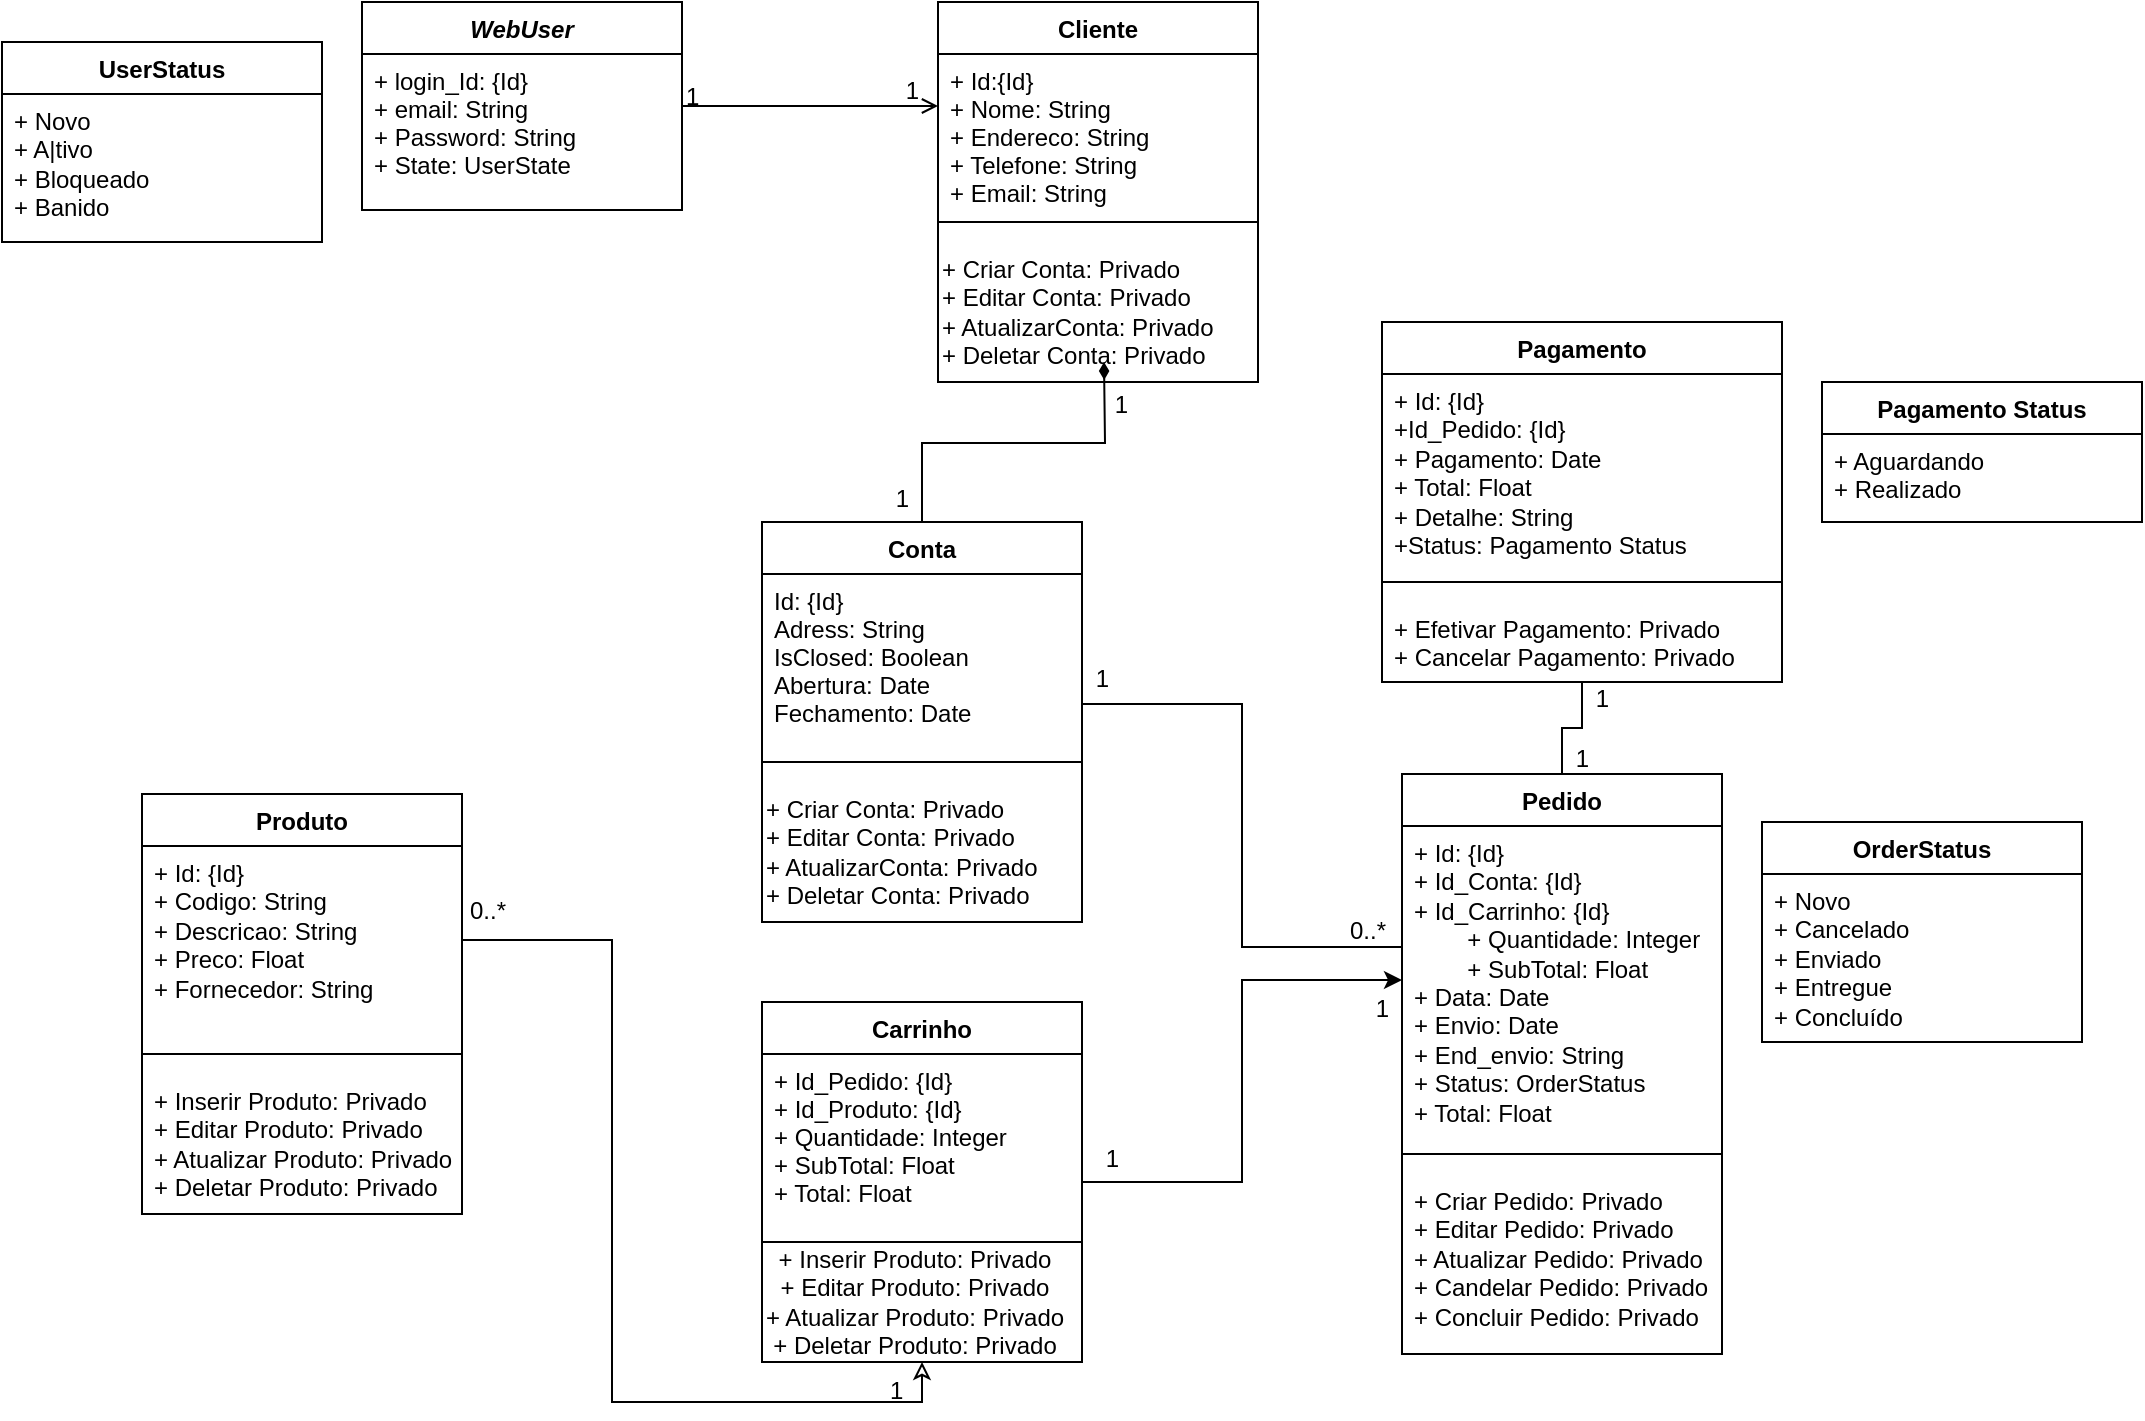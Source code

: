 <mxfile version="23.1.2" type="github">
  <diagram id="C5RBs43oDa-KdzZeNtuy" name="Page-1">
    <mxGraphModel dx="1500" dy="773" grid="0" gridSize="10" guides="1" tooltips="1" connect="1" arrows="1" fold="1" page="1" pageScale="1" pageWidth="827" pageHeight="1169" math="0" shadow="0">
      <root>
        <mxCell id="WIyWlLk6GJQsqaUBKTNV-0" />
        <mxCell id="WIyWlLk6GJQsqaUBKTNV-1" parent="WIyWlLk6GJQsqaUBKTNV-0" />
        <mxCell id="zkfFHV4jXpPFQw0GAbJ--0" value="WebUser" style="swimlane;fontStyle=3;align=center;verticalAlign=top;childLayout=stackLayout;horizontal=1;startSize=26;horizontalStack=0;resizeParent=1;resizeLast=0;collapsible=1;marginBottom=0;rounded=0;shadow=0;strokeWidth=1;" parent="WIyWlLk6GJQsqaUBKTNV-1" vertex="1">
          <mxGeometry x="220" y="120" width="160" height="104" as="geometry">
            <mxRectangle x="230" y="140" width="160" height="26" as="alternateBounds" />
          </mxGeometry>
        </mxCell>
        <mxCell id="zkfFHV4jXpPFQw0GAbJ--1" value="+ login_Id: {Id}&#xa;+ email: String&#xa;+ Password: String&#xa;+ State: UserState" style="text;align=left;verticalAlign=top;spacingLeft=4;spacingRight=4;overflow=hidden;rotatable=0;points=[[0,0.5],[1,0.5]];portConstraint=eastwest;" parent="zkfFHV4jXpPFQw0GAbJ--0" vertex="1">
          <mxGeometry y="26" width="160" height="74" as="geometry" />
        </mxCell>
        <mxCell id="6vJxtdhqhlmCiyLjWVfq-59" style="edgeStyle=orthogonalEdgeStyle;rounded=0;orthogonalLoop=1;jettySize=auto;html=1;entryX=0;entryY=0.5;entryDx=0;entryDy=0;" edge="1" parent="WIyWlLk6GJQsqaUBKTNV-1" source="zkfFHV4jXpPFQw0GAbJ--6" target="6vJxtdhqhlmCiyLjWVfq-28">
          <mxGeometry relative="1" as="geometry" />
        </mxCell>
        <mxCell id="zkfFHV4jXpPFQw0GAbJ--6" value="Carrinho" style="swimlane;fontStyle=1;align=center;verticalAlign=top;childLayout=stackLayout;horizontal=1;startSize=26;horizontalStack=0;resizeParent=1;resizeLast=0;collapsible=1;marginBottom=0;rounded=0;shadow=0;strokeWidth=1;" parent="WIyWlLk6GJQsqaUBKTNV-1" vertex="1">
          <mxGeometry x="420" y="620" width="160" height="180" as="geometry">
            <mxRectangle x="130" y="380" width="160" height="26" as="alternateBounds" />
          </mxGeometry>
        </mxCell>
        <mxCell id="zkfFHV4jXpPFQw0GAbJ--8" value="+ Id_Pedido: {Id}&#xa;+ Id_Produto: {Id}&#xa;+ Quantidade: Integer&#xa;+ SubTotal: Float&#xa;+ Total: Float" style="text;align=left;verticalAlign=top;spacingLeft=4;spacingRight=4;overflow=hidden;rotatable=0;points=[[0,0.5],[1,0.5]];portConstraint=eastwest;rounded=0;shadow=0;html=0;" parent="zkfFHV4jXpPFQw0GAbJ--6" vertex="1">
          <mxGeometry y="26" width="160" height="84" as="geometry" />
        </mxCell>
        <mxCell id="6vJxtdhqhlmCiyLjWVfq-63" value="" style="line;strokeWidth=1;fillColor=none;align=left;verticalAlign=middle;spacingTop=-1;spacingLeft=3;spacingRight=3;rotatable=0;labelPosition=right;points=[];portConstraint=eastwest;strokeColor=inherit;" vertex="1" parent="zkfFHV4jXpPFQw0GAbJ--6">
          <mxGeometry y="110" width="160" height="20" as="geometry" />
        </mxCell>
        <mxCell id="zkfFHV4jXpPFQw0GAbJ--13" value="Conta" style="swimlane;fontStyle=1;align=center;verticalAlign=top;childLayout=stackLayout;horizontal=1;startSize=26;horizontalStack=0;resizeParent=1;resizeLast=0;collapsible=1;marginBottom=0;rounded=0;shadow=0;strokeWidth=1;" parent="WIyWlLk6GJQsqaUBKTNV-1" vertex="1">
          <mxGeometry x="420" y="380" width="160" height="200" as="geometry">
            <mxRectangle x="511" y="330" width="170" height="26" as="alternateBounds" />
          </mxGeometry>
        </mxCell>
        <mxCell id="zkfFHV4jXpPFQw0GAbJ--14" value="Id: {Id}&#xa;Adress: String&#xa;IsClosed: Boolean&#xa;Abertura: Date&#xa;Fechamento: Date" style="text;align=left;verticalAlign=top;spacingLeft=4;spacingRight=4;overflow=hidden;rotatable=0;points=[[0,0.5],[1,0.5]];portConstraint=eastwest;" parent="zkfFHV4jXpPFQw0GAbJ--13" vertex="1">
          <mxGeometry y="26" width="160" height="84" as="geometry" />
        </mxCell>
        <mxCell id="6vJxtdhqhlmCiyLjWVfq-69" value="" style="line;strokeWidth=1;fillColor=none;align=left;verticalAlign=middle;spacingTop=-1;spacingLeft=3;spacingRight=3;rotatable=0;labelPosition=right;points=[];portConstraint=eastwest;strokeColor=inherit;" vertex="1" parent="zkfFHV4jXpPFQw0GAbJ--13">
          <mxGeometry y="110" width="160" height="20" as="geometry" />
        </mxCell>
        <mxCell id="6vJxtdhqhlmCiyLjWVfq-71" value="+ Criar Conta: Privado&lt;br&gt;+ Editar Conta&lt;span style=&quot;&quot;&gt;: Privado&lt;br&gt;&lt;/span&gt;+ AtualizarConta&lt;span style=&quot;&quot;&gt;: Privado&lt;/span&gt;&lt;br style=&quot;border-color: var(--border-color);&quot;&gt;+ Deletar Conta&lt;span style=&quot;&quot;&gt;: Privado&lt;/span&gt;" style="text;html=1;align=left;verticalAlign=middle;resizable=0;points=[];autosize=1;strokeColor=none;fillColor=none;" vertex="1" parent="zkfFHV4jXpPFQw0GAbJ--13">
          <mxGeometry y="130" width="160" height="70" as="geometry" />
        </mxCell>
        <mxCell id="zkfFHV4jXpPFQw0GAbJ--17" value="Cliente" style="swimlane;fontStyle=1;align=center;verticalAlign=top;childLayout=stackLayout;horizontal=1;startSize=26;horizontalStack=0;resizeParent=1;resizeLast=0;collapsible=1;marginBottom=0;rounded=0;shadow=0;strokeWidth=1;" parent="WIyWlLk6GJQsqaUBKTNV-1" vertex="1">
          <mxGeometry x="508" y="120" width="160" height="190" as="geometry">
            <mxRectangle x="550" y="140" width="160" height="26" as="alternateBounds" />
          </mxGeometry>
        </mxCell>
        <mxCell id="zkfFHV4jXpPFQw0GAbJ--18" value="+ Id:{Id}&#xa;+ Nome: String&#xa;+ Endereco: String&#xa;+ Telefone: String&#xa;+ Email: String&#xa;" style="text;align=left;verticalAlign=top;spacingLeft=4;spacingRight=4;overflow=hidden;rotatable=0;points=[[0,0.5],[1,0.5]];portConstraint=eastwest;" parent="zkfFHV4jXpPFQw0GAbJ--17" vertex="1">
          <mxGeometry y="26" width="160" height="74" as="geometry" />
        </mxCell>
        <mxCell id="6vJxtdhqhlmCiyLjWVfq-33" value="" style="line;strokeWidth=1;fillColor=none;align=left;verticalAlign=middle;spacingTop=-1;spacingLeft=3;spacingRight=3;rotatable=0;labelPosition=right;points=[];portConstraint=eastwest;strokeColor=inherit;" vertex="1" parent="zkfFHV4jXpPFQw0GAbJ--17">
          <mxGeometry y="100" width="160" height="20" as="geometry" />
        </mxCell>
        <mxCell id="6vJxtdhqhlmCiyLjWVfq-74" value="+ Criar Conta: Privado&lt;br&gt;+ Editar Conta&lt;span style=&quot;&quot;&gt;: Privado&lt;br&gt;&lt;/span&gt;+ AtualizarConta&lt;span style=&quot;&quot;&gt;: Privado&lt;/span&gt;&lt;br style=&quot;border-color: var(--border-color);&quot;&gt;+ Deletar Conta&lt;span style=&quot;&quot;&gt;: Privado&lt;/span&gt;" style="text;html=1;align=left;verticalAlign=middle;resizable=0;points=[];autosize=1;strokeColor=none;fillColor=none;" vertex="1" parent="zkfFHV4jXpPFQw0GAbJ--17">
          <mxGeometry y="120" width="160" height="70" as="geometry" />
        </mxCell>
        <mxCell id="zkfFHV4jXpPFQw0GAbJ--26" value="" style="endArrow=open;shadow=0;strokeWidth=1;rounded=0;endFill=1;edgeStyle=elbowEdgeStyle;elbow=vertical;" parent="WIyWlLk6GJQsqaUBKTNV-1" source="zkfFHV4jXpPFQw0GAbJ--0" target="zkfFHV4jXpPFQw0GAbJ--17" edge="1">
          <mxGeometry x="0.5" y="41" relative="1" as="geometry">
            <mxPoint x="380" y="192" as="sourcePoint" />
            <mxPoint x="540" y="192" as="targetPoint" />
            <mxPoint x="-40" y="32" as="offset" />
          </mxGeometry>
        </mxCell>
        <mxCell id="zkfFHV4jXpPFQw0GAbJ--27" value="1" style="resizable=0;align=left;verticalAlign=bottom;labelBackgroundColor=none;fontSize=12;" parent="zkfFHV4jXpPFQw0GAbJ--26" connectable="0" vertex="1">
          <mxGeometry x="-1" relative="1" as="geometry">
            <mxPoint y="4" as="offset" />
          </mxGeometry>
        </mxCell>
        <mxCell id="zkfFHV4jXpPFQw0GAbJ--28" value="1" style="resizable=0;align=right;verticalAlign=bottom;labelBackgroundColor=none;fontSize=12;" parent="zkfFHV4jXpPFQw0GAbJ--26" connectable="0" vertex="1">
          <mxGeometry x="1" relative="1" as="geometry">
            <mxPoint x="-8" y="1" as="offset" />
          </mxGeometry>
        </mxCell>
        <mxCell id="6vJxtdhqhlmCiyLjWVfq-9" style="rounded=0;orthogonalLoop=1;jettySize=auto;html=1;exitX=0.5;exitY=0;exitDx=0;exitDy=0;endArrow=diamondThin;endFill=1;startArrow=none;startFill=0;edgeStyle=orthogonalEdgeStyle;" edge="1" parent="WIyWlLk6GJQsqaUBKTNV-1" source="zkfFHV4jXpPFQw0GAbJ--13">
          <mxGeometry relative="1" as="geometry">
            <mxPoint x="591" y="300" as="targetPoint" />
          </mxGeometry>
        </mxCell>
        <mxCell id="6vJxtdhqhlmCiyLjWVfq-12" value="1" style="resizable=0;align=right;verticalAlign=bottom;labelBackgroundColor=none;fontSize=12;" connectable="0" vertex="1" parent="WIyWlLk6GJQsqaUBKTNV-1">
          <mxGeometry x="500" y="330" as="geometry">
            <mxPoint x="-5" y="47" as="offset" />
          </mxGeometry>
        </mxCell>
        <mxCell id="6vJxtdhqhlmCiyLjWVfq-11" value="1" style="resizable=0;align=right;verticalAlign=bottom;labelBackgroundColor=none;fontSize=12;" connectable="0" vertex="1" parent="WIyWlLk6GJQsqaUBKTNV-1">
          <mxGeometry x="445" y="330" width="160" as="geometry" />
        </mxCell>
        <mxCell id="6vJxtdhqhlmCiyLjWVfq-31" value="" style="edgeStyle=orthogonalEdgeStyle;rounded=0;orthogonalLoop=1;jettySize=auto;html=1;endArrow=none;endFill=0;" edge="1" parent="WIyWlLk6GJQsqaUBKTNV-1" source="6vJxtdhqhlmCiyLjWVfq-14" target="6vJxtdhqhlmCiyLjWVfq-27">
          <mxGeometry relative="1" as="geometry" />
        </mxCell>
        <mxCell id="6vJxtdhqhlmCiyLjWVfq-14" value="Pagamento" style="swimlane;fontStyle=1;align=center;verticalAlign=top;childLayout=stackLayout;horizontal=1;startSize=26;horizontalStack=0;resizeParent=1;resizeParentMax=0;resizeLast=0;collapsible=1;marginBottom=0;whiteSpace=wrap;html=1;" vertex="1" parent="WIyWlLk6GJQsqaUBKTNV-1">
          <mxGeometry x="730" y="280" width="200" height="180" as="geometry">
            <mxRectangle x="730" y="280" width="110" height="30" as="alternateBounds" />
          </mxGeometry>
        </mxCell>
        <mxCell id="6vJxtdhqhlmCiyLjWVfq-15" value="+ Id: {Id}&lt;br&gt;+Id_Pedido: {Id}&lt;br&gt;+ Pagamento: Date&lt;br&gt;+ Total: Float&lt;br&gt;+ Detalhe: String&lt;br&gt;+Status: Pagamento Status" style="text;strokeColor=none;fillColor=none;align=left;verticalAlign=top;spacingLeft=4;spacingRight=4;overflow=hidden;rotatable=0;points=[[0,0.5],[1,0.5]];portConstraint=eastwest;whiteSpace=wrap;html=1;" vertex="1" parent="6vJxtdhqhlmCiyLjWVfq-14">
          <mxGeometry y="26" width="200" height="94" as="geometry" />
        </mxCell>
        <mxCell id="6vJxtdhqhlmCiyLjWVfq-16" value="" style="line;strokeWidth=1;fillColor=none;align=left;verticalAlign=middle;spacingTop=-1;spacingLeft=3;spacingRight=3;rotatable=0;labelPosition=right;points=[];portConstraint=eastwest;strokeColor=inherit;" vertex="1" parent="6vJxtdhqhlmCiyLjWVfq-14">
          <mxGeometry y="120" width="200" height="20" as="geometry" />
        </mxCell>
        <mxCell id="6vJxtdhqhlmCiyLjWVfq-17" value="+ Efetivar Pagamento: Privado&lt;br&gt;+ Cancelar Pagamento: Privado" style="text;strokeColor=none;fillColor=none;align=left;verticalAlign=top;spacingLeft=4;spacingRight=4;overflow=hidden;rotatable=0;points=[[0,0.5],[1,0.5]];portConstraint=eastwest;whiteSpace=wrap;html=1;" vertex="1" parent="6vJxtdhqhlmCiyLjWVfq-14">
          <mxGeometry y="140" width="200" height="40" as="geometry" />
        </mxCell>
        <mxCell id="6vJxtdhqhlmCiyLjWVfq-27" value="Pedido" style="swimlane;fontStyle=1;align=center;verticalAlign=top;childLayout=stackLayout;horizontal=1;startSize=26;horizontalStack=0;resizeParent=1;resizeParentMax=0;resizeLast=0;collapsible=1;marginBottom=0;whiteSpace=wrap;html=1;" vertex="1" parent="WIyWlLk6GJQsqaUBKTNV-1">
          <mxGeometry x="740" y="506" width="160" height="290" as="geometry">
            <mxRectangle x="730" y="280" width="110" height="30" as="alternateBounds" />
          </mxGeometry>
        </mxCell>
        <mxCell id="6vJxtdhqhlmCiyLjWVfq-28" value="+ Id: {Id}&lt;br&gt;+ Id_Conta: {Id}&lt;br&gt;+ Id_Carrinho: {Id}&lt;br&gt;&lt;span style=&quot;white-space: pre;&quot;&gt;&#x9;&lt;/span&gt;+ Quantidade: Integer&lt;br style=&quot;border-color: var(--border-color); padding: 0px; margin: 0px;&quot;&gt;&lt;span style=&quot;&quot;&gt;&lt;span style=&quot;white-space: pre;&quot;&gt;&#x9;&lt;/span&gt;+ SubTotal: Float&lt;/span&gt;&lt;br&gt;+ Data: Date&lt;br&gt;+ Envio: Date&lt;br&gt;+ End_envio: String&lt;br&gt;+ Status: OrderStatus&amp;nbsp;&lt;br&gt;+ Total: Float" style="text;strokeColor=none;fillColor=none;align=left;verticalAlign=top;spacingLeft=4;spacingRight=4;overflow=hidden;rotatable=0;points=[[0,0.5],[1,0.5]];portConstraint=eastwest;whiteSpace=wrap;html=1;" vertex="1" parent="6vJxtdhqhlmCiyLjWVfq-27">
          <mxGeometry y="26" width="160" height="154" as="geometry" />
        </mxCell>
        <mxCell id="6vJxtdhqhlmCiyLjWVfq-29" value="" style="line;strokeWidth=1;fillColor=none;align=left;verticalAlign=middle;spacingTop=-1;spacingLeft=3;spacingRight=3;rotatable=0;labelPosition=right;points=[];portConstraint=eastwest;strokeColor=inherit;" vertex="1" parent="6vJxtdhqhlmCiyLjWVfq-27">
          <mxGeometry y="180" width="160" height="20" as="geometry" />
        </mxCell>
        <mxCell id="6vJxtdhqhlmCiyLjWVfq-30" value="+ Criar Pedido: Privado&lt;br&gt;+ Editar Pedido: Privado&lt;br&gt;+ Atualizar Pedido: Privado&lt;br&gt;+ Candelar Pedido: Privado&lt;br&gt;+ Concluir Pedido: Privado" style="text;strokeColor=none;fillColor=none;align=left;verticalAlign=top;spacingLeft=4;spacingRight=4;overflow=hidden;rotatable=0;points=[[0,0.5],[1,0.5]];portConstraint=eastwest;whiteSpace=wrap;html=1;" vertex="1" parent="6vJxtdhqhlmCiyLjWVfq-27">
          <mxGeometry y="200" width="160" height="90" as="geometry" />
        </mxCell>
        <mxCell id="6vJxtdhqhlmCiyLjWVfq-34" style="edgeStyle=orthogonalEdgeStyle;rounded=0;orthogonalLoop=1;jettySize=auto;html=1;exitX=0;exitY=0.393;exitDx=0;exitDy=0;entryX=1.002;entryY=0.774;entryDx=0;entryDy=0;endArrow=none;endFill=0;entryPerimeter=0;exitPerimeter=0;" edge="1" parent="WIyWlLk6GJQsqaUBKTNV-1" source="6vJxtdhqhlmCiyLjWVfq-28" target="zkfFHV4jXpPFQw0GAbJ--14">
          <mxGeometry relative="1" as="geometry">
            <mxPoint x="593" y="415" as="targetPoint" />
          </mxGeometry>
        </mxCell>
        <mxCell id="6vJxtdhqhlmCiyLjWVfq-35" value="1" style="resizable=0;align=right;verticalAlign=bottom;labelBackgroundColor=none;fontSize=12;" connectable="0" vertex="1" parent="WIyWlLk6GJQsqaUBKTNV-1">
          <mxGeometry x="600" y="420" as="geometry">
            <mxPoint x="-5" y="47" as="offset" />
          </mxGeometry>
        </mxCell>
        <mxCell id="6vJxtdhqhlmCiyLjWVfq-36" value="0..*" style="resizable=0;align=left;verticalAlign=bottom;labelBackgroundColor=none;fontSize=12;" connectable="0" vertex="1" parent="WIyWlLk6GJQsqaUBKTNV-1">
          <mxGeometry x="720" y="460" as="geometry">
            <mxPoint x="-8" y="133" as="offset" />
          </mxGeometry>
        </mxCell>
        <mxCell id="6vJxtdhqhlmCiyLjWVfq-38" value="1" style="resizable=0;align=right;verticalAlign=bottom;labelBackgroundColor=none;fontSize=12;" connectable="0" vertex="1" parent="WIyWlLk6GJQsqaUBKTNV-1">
          <mxGeometry x="840" y="460" as="geometry">
            <mxPoint x="-5" y="47" as="offset" />
          </mxGeometry>
        </mxCell>
        <mxCell id="6vJxtdhqhlmCiyLjWVfq-40" value="OrderStatus" style="swimlane;fontStyle=1;align=center;verticalAlign=top;childLayout=stackLayout;horizontal=1;startSize=26;horizontalStack=0;resizeParent=1;resizeParentMax=0;resizeLast=0;collapsible=1;marginBottom=0;whiteSpace=wrap;html=1;" vertex="1" parent="WIyWlLk6GJQsqaUBKTNV-1">
          <mxGeometry x="920" y="530" width="160" height="110" as="geometry">
            <mxRectangle x="730" y="280" width="110" height="30" as="alternateBounds" />
          </mxGeometry>
        </mxCell>
        <mxCell id="6vJxtdhqhlmCiyLjWVfq-41" value="+ Novo&lt;br&gt;+ Cancelado&lt;br&gt;+ Enviado&lt;br&gt;+ Entregue&amp;nbsp;&lt;br&gt;+ Concluído" style="text;strokeColor=none;fillColor=none;align=left;verticalAlign=top;spacingLeft=4;spacingRight=4;overflow=hidden;rotatable=0;points=[[0,0.5],[1,0.5]];portConstraint=eastwest;whiteSpace=wrap;html=1;" vertex="1" parent="6vJxtdhqhlmCiyLjWVfq-40">
          <mxGeometry y="26" width="160" height="84" as="geometry" />
        </mxCell>
        <mxCell id="6vJxtdhqhlmCiyLjWVfq-46" value="UserStatus" style="swimlane;fontStyle=1;align=center;verticalAlign=top;childLayout=stackLayout;horizontal=1;startSize=26;horizontalStack=0;resizeParent=1;resizeParentMax=0;resizeLast=0;collapsible=1;marginBottom=0;whiteSpace=wrap;html=1;" vertex="1" parent="WIyWlLk6GJQsqaUBKTNV-1">
          <mxGeometry x="40" y="140" width="160" height="100" as="geometry">
            <mxRectangle x="730" y="280" width="110" height="30" as="alternateBounds" />
          </mxGeometry>
        </mxCell>
        <mxCell id="6vJxtdhqhlmCiyLjWVfq-47" value="+ Novo&lt;br&gt;+ A|tivo&lt;br&gt;+ Bloqueado&lt;br&gt;+ Banido" style="text;strokeColor=none;fillColor=none;align=left;verticalAlign=top;spacingLeft=4;spacingRight=4;overflow=hidden;rotatable=0;points=[[0,0.5],[1,0.5]];portConstraint=eastwest;whiteSpace=wrap;html=1;" vertex="1" parent="6vJxtdhqhlmCiyLjWVfq-46">
          <mxGeometry y="26" width="160" height="74" as="geometry" />
        </mxCell>
        <mxCell id="6vJxtdhqhlmCiyLjWVfq-56" style="edgeStyle=orthogonalEdgeStyle;rounded=0;orthogonalLoop=1;jettySize=auto;html=1;entryX=0.5;entryY=1;entryDx=0;entryDy=0;exitX=1;exitY=0.5;exitDx=0;exitDy=0;endArrow=classic;endFill=0;" edge="1" parent="WIyWlLk6GJQsqaUBKTNV-1" source="6vJxtdhqhlmCiyLjWVfq-51" target="zkfFHV4jXpPFQw0GAbJ--6">
          <mxGeometry relative="1" as="geometry" />
        </mxCell>
        <mxCell id="6vJxtdhqhlmCiyLjWVfq-50" value="Produto" style="swimlane;fontStyle=1;align=center;verticalAlign=top;childLayout=stackLayout;horizontal=1;startSize=26;horizontalStack=0;resizeParent=1;resizeParentMax=0;resizeLast=0;collapsible=1;marginBottom=0;whiteSpace=wrap;html=1;" vertex="1" parent="WIyWlLk6GJQsqaUBKTNV-1">
          <mxGeometry x="110" y="516" width="160" height="210" as="geometry">
            <mxRectangle x="730" y="280" width="110" height="30" as="alternateBounds" />
          </mxGeometry>
        </mxCell>
        <mxCell id="6vJxtdhqhlmCiyLjWVfq-51" value="+ Id: {Id}&lt;br&gt;+ Codigo: String&lt;br&gt;+ Descricao: String&lt;br&gt;+ Preco: Float&lt;br&gt;+ Fornecedor: String&amp;nbsp;" style="text;strokeColor=none;fillColor=none;align=left;verticalAlign=top;spacingLeft=4;spacingRight=4;overflow=hidden;rotatable=0;points=[[0,0.5],[1,0.5]];portConstraint=eastwest;whiteSpace=wrap;html=1;" vertex="1" parent="6vJxtdhqhlmCiyLjWVfq-50">
          <mxGeometry y="26" width="160" height="94" as="geometry" />
        </mxCell>
        <mxCell id="6vJxtdhqhlmCiyLjWVfq-52" value="" style="line;strokeWidth=1;fillColor=none;align=left;verticalAlign=middle;spacingTop=-1;spacingLeft=3;spacingRight=3;rotatable=0;labelPosition=right;points=[];portConstraint=eastwest;strokeColor=inherit;" vertex="1" parent="6vJxtdhqhlmCiyLjWVfq-50">
          <mxGeometry y="120" width="160" height="20" as="geometry" />
        </mxCell>
        <mxCell id="6vJxtdhqhlmCiyLjWVfq-53" value="+ Inserir Produto: Privado&lt;br&gt;+ Editar Produto: Privado&lt;br&gt;+ Atualizar Produto: Privado&lt;br&gt;+ Deletar Produto: Privado" style="text;strokeColor=none;fillColor=none;align=left;verticalAlign=top;spacingLeft=4;spacingRight=4;overflow=hidden;rotatable=0;points=[[0,0.5],[1,0.5]];portConstraint=eastwest;whiteSpace=wrap;html=1;" vertex="1" parent="6vJxtdhqhlmCiyLjWVfq-50">
          <mxGeometry y="140" width="160" height="70" as="geometry" />
        </mxCell>
        <mxCell id="6vJxtdhqhlmCiyLjWVfq-57" value="0..*" style="resizable=0;align=left;verticalAlign=bottom;labelBackgroundColor=none;fontSize=12;" connectable="0" vertex="1" parent="WIyWlLk6GJQsqaUBKTNV-1">
          <mxGeometry x="280" y="450" as="geometry">
            <mxPoint x="-8" y="133" as="offset" />
          </mxGeometry>
        </mxCell>
        <mxCell id="6vJxtdhqhlmCiyLjWVfq-58" value="1" style="resizable=0;align=left;verticalAlign=bottom;labelBackgroundColor=none;fontSize=12;" connectable="0" vertex="1" parent="WIyWlLk6GJQsqaUBKTNV-1">
          <mxGeometry x="490" y="690" as="geometry">
            <mxPoint x="-8" y="133" as="offset" />
          </mxGeometry>
        </mxCell>
        <mxCell id="6vJxtdhqhlmCiyLjWVfq-61" value="1" style="resizable=0;align=right;verticalAlign=bottom;labelBackgroundColor=none;fontSize=12;" connectable="0" vertex="1" parent="WIyWlLk6GJQsqaUBKTNV-1">
          <mxGeometry x="605" y="660" as="geometry">
            <mxPoint x="-5" y="47" as="offset" />
          </mxGeometry>
        </mxCell>
        <mxCell id="6vJxtdhqhlmCiyLjWVfq-62" value="1" style="resizable=0;align=right;verticalAlign=bottom;labelBackgroundColor=none;fontSize=12;" connectable="0" vertex="1" parent="WIyWlLk6GJQsqaUBKTNV-1">
          <mxGeometry x="740" y="585" as="geometry">
            <mxPoint x="-5" y="47" as="offset" />
          </mxGeometry>
        </mxCell>
        <mxCell id="6vJxtdhqhlmCiyLjWVfq-64" value="+ Inserir Produto: Privado&lt;br&gt;&lt;span style=&quot;text-align: left;&quot;&gt;+ Editar Produto: Privado&lt;br&gt;&lt;/span&gt;&lt;span style=&quot;text-align: left;&quot;&gt;+ Atualizar Produto: Privado&lt;/span&gt;&lt;br style=&quot;border-color: var(--border-color); text-align: left;&quot;&gt;&lt;span style=&quot;text-align: left;&quot;&gt;+ Deletar Produto: Privado&lt;/span&gt;" style="text;html=1;align=center;verticalAlign=middle;resizable=0;points=[];autosize=1;strokeColor=none;fillColor=none;" vertex="1" parent="WIyWlLk6GJQsqaUBKTNV-1">
          <mxGeometry x="411" y="735" width="170" height="70" as="geometry" />
        </mxCell>
        <mxCell id="6vJxtdhqhlmCiyLjWVfq-67" value="Pagamento Status" style="swimlane;fontStyle=1;align=center;verticalAlign=top;childLayout=stackLayout;horizontal=1;startSize=26;horizontalStack=0;resizeParent=1;resizeParentMax=0;resizeLast=0;collapsible=1;marginBottom=0;whiteSpace=wrap;html=1;" vertex="1" parent="WIyWlLk6GJQsqaUBKTNV-1">
          <mxGeometry x="950" y="310" width="160" height="70" as="geometry">
            <mxRectangle x="730" y="280" width="110" height="30" as="alternateBounds" />
          </mxGeometry>
        </mxCell>
        <mxCell id="6vJxtdhqhlmCiyLjWVfq-68" value="+ Aguardando&lt;br&gt;+ Realizado" style="text;strokeColor=none;fillColor=none;align=left;verticalAlign=top;spacingLeft=4;spacingRight=4;overflow=hidden;rotatable=0;points=[[0,0.5],[1,0.5]];portConstraint=eastwest;whiteSpace=wrap;html=1;" vertex="1" parent="6vJxtdhqhlmCiyLjWVfq-67">
          <mxGeometry y="26" width="160" height="44" as="geometry" />
        </mxCell>
        <mxCell id="6vJxtdhqhlmCiyLjWVfq-78" value="1" style="resizable=0;align=right;verticalAlign=bottom;labelBackgroundColor=none;fontSize=12;" connectable="0" vertex="1" parent="WIyWlLk6GJQsqaUBKTNV-1">
          <mxGeometry x="850" y="430" as="geometry">
            <mxPoint x="-5" y="47" as="offset" />
          </mxGeometry>
        </mxCell>
      </root>
    </mxGraphModel>
  </diagram>
</mxfile>
